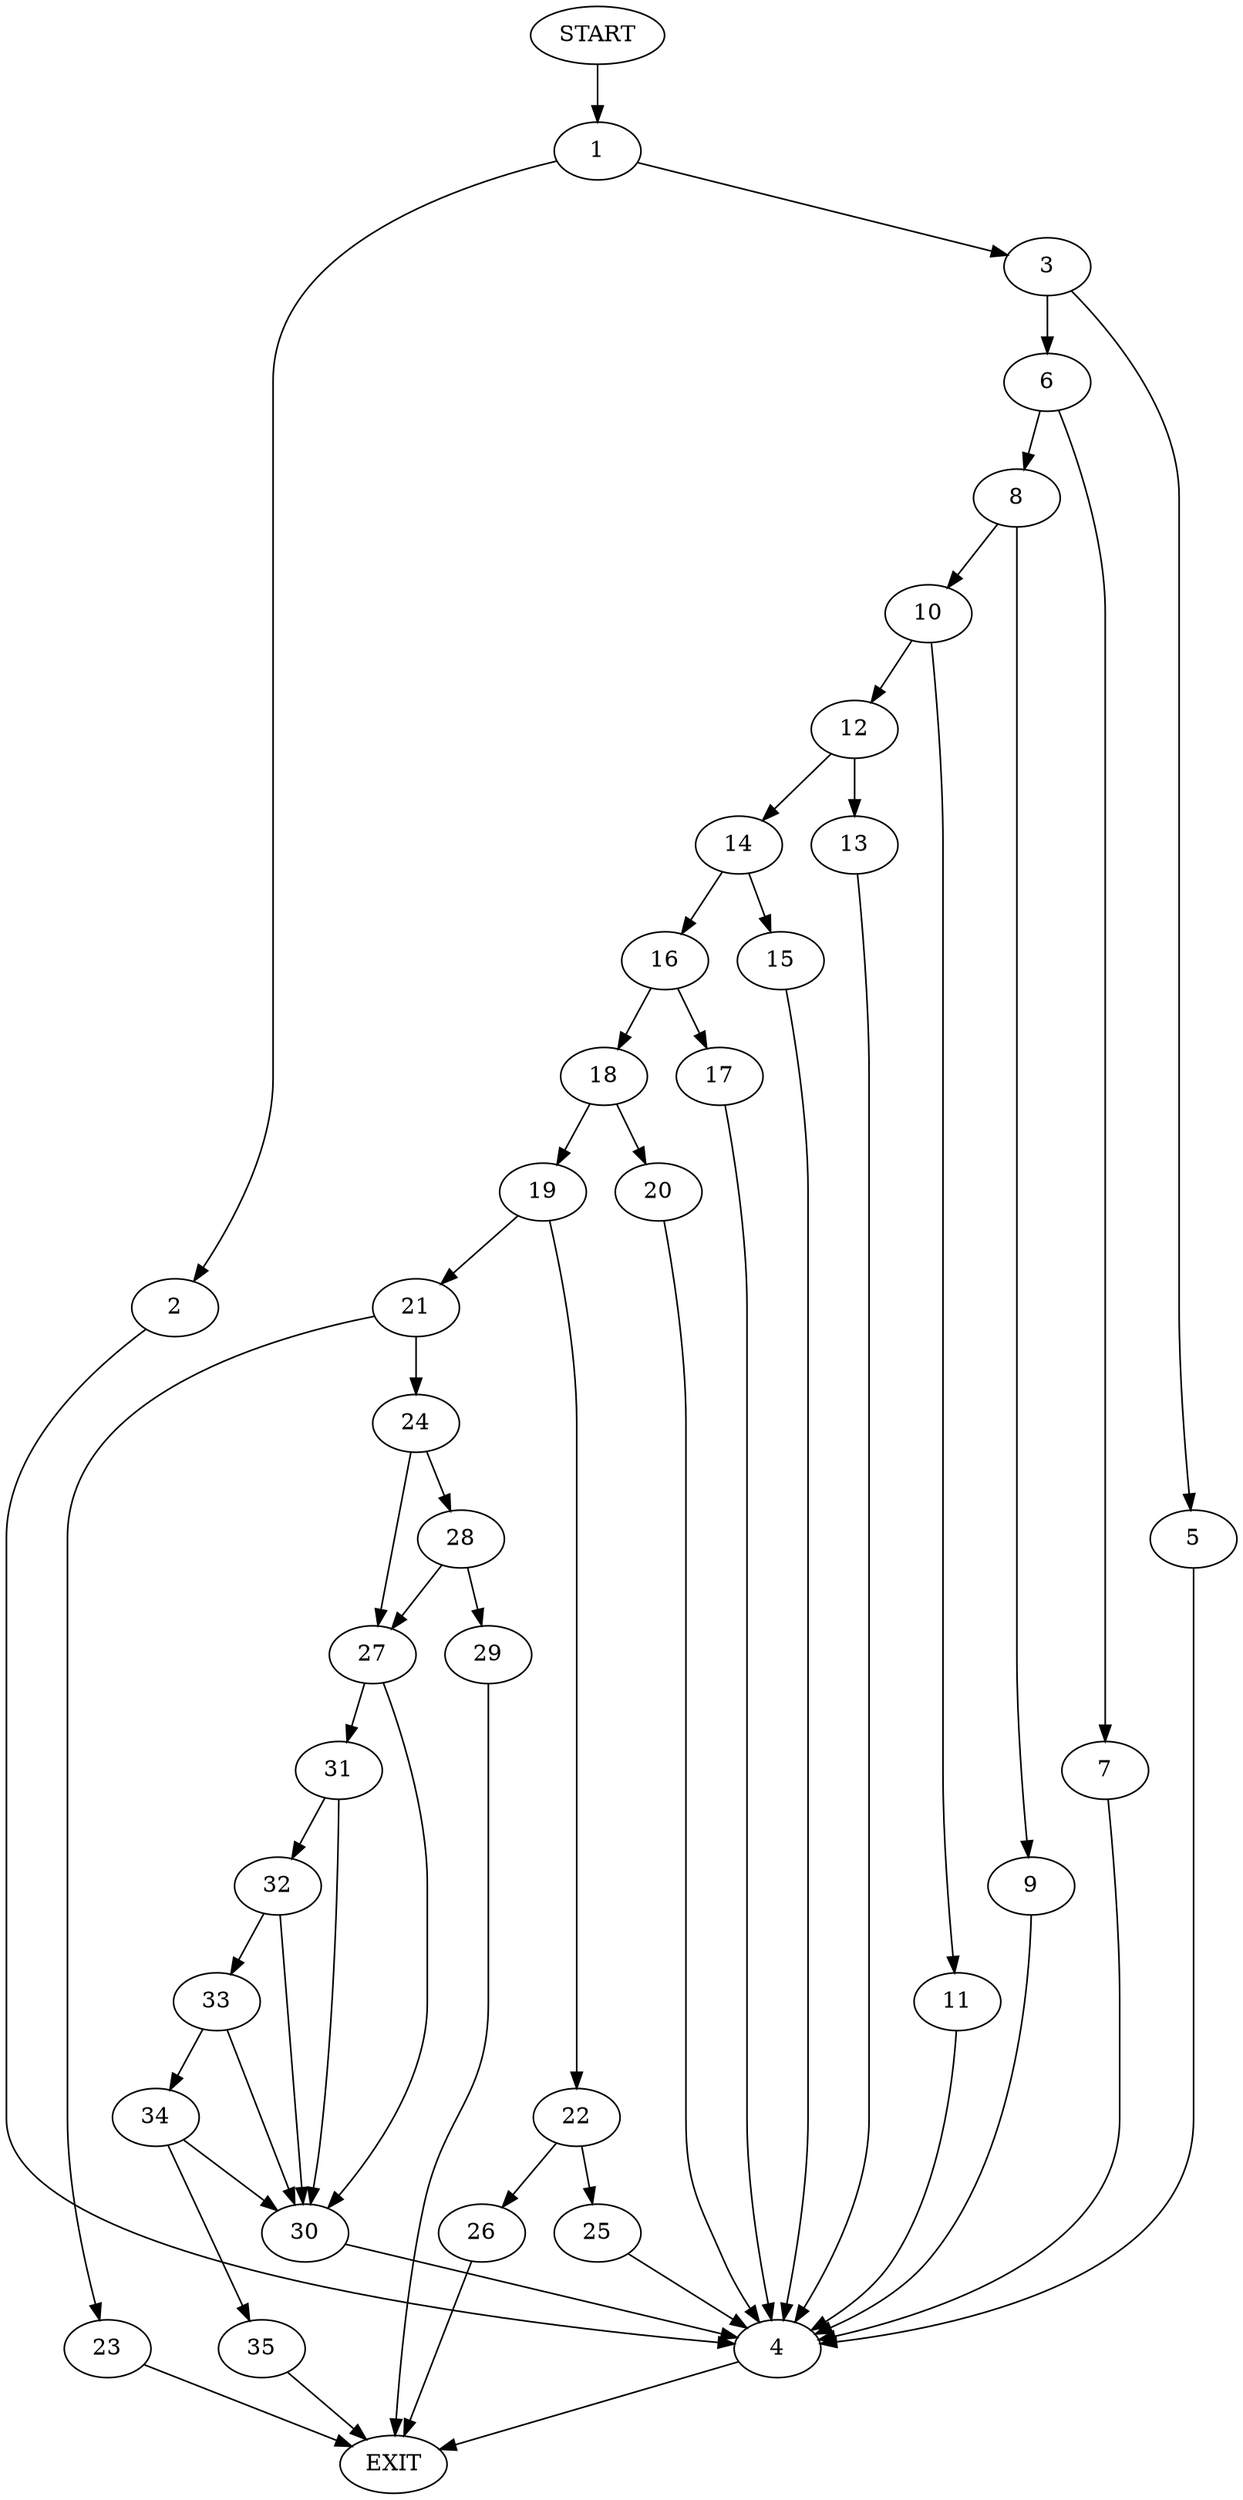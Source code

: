 digraph {
0 [label="START"]
36 [label="EXIT"]
0 -> 1
1 -> 2
1 -> 3
2 -> 4
3 -> 5
3 -> 6
4 -> 36
6 -> 7
6 -> 8
5 -> 4
7 -> 4
8 -> 9
8 -> 10
9 -> 4
10 -> 11
10 -> 12
11 -> 4
12 -> 13
12 -> 14
13 -> 4
14 -> 15
14 -> 16
15 -> 4
16 -> 17
16 -> 18
18 -> 19
18 -> 20
17 -> 4
20 -> 4
19 -> 21
19 -> 22
21 -> 23
21 -> 24
22 -> 25
22 -> 26
25 -> 4
26 -> 36
24 -> 27
24 -> 28
23 -> 36
28 -> 27
28 -> 29
27 -> 30
27 -> 31
29 -> 36
30 -> 4
31 -> 32
31 -> 30
32 -> 30
32 -> 33
33 -> 34
33 -> 30
34 -> 30
34 -> 35
35 -> 36
}
